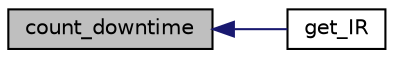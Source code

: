 digraph "count_downtime"
{
  edge [fontname="Helvetica",fontsize="10",labelfontname="Helvetica",labelfontsize="10"];
  node [fontname="Helvetica",fontsize="10",shape=record];
  rankdir="LR";
  Node1 [label="count_downtime",height=0.2,width=0.4,color="black", fillcolor="grey75", style="filled", fontcolor="black"];
  Node1 -> Node2 [dir="back",color="midnightblue",fontsize="10",style="solid",fontname="Helvetica"];
  Node2 [label="get_IR",height=0.2,width=0.4,color="black", fillcolor="white", style="filled",URL="$_i_r_8h.html#abf2f1e240944d4062d5195881de279f2"];
}
